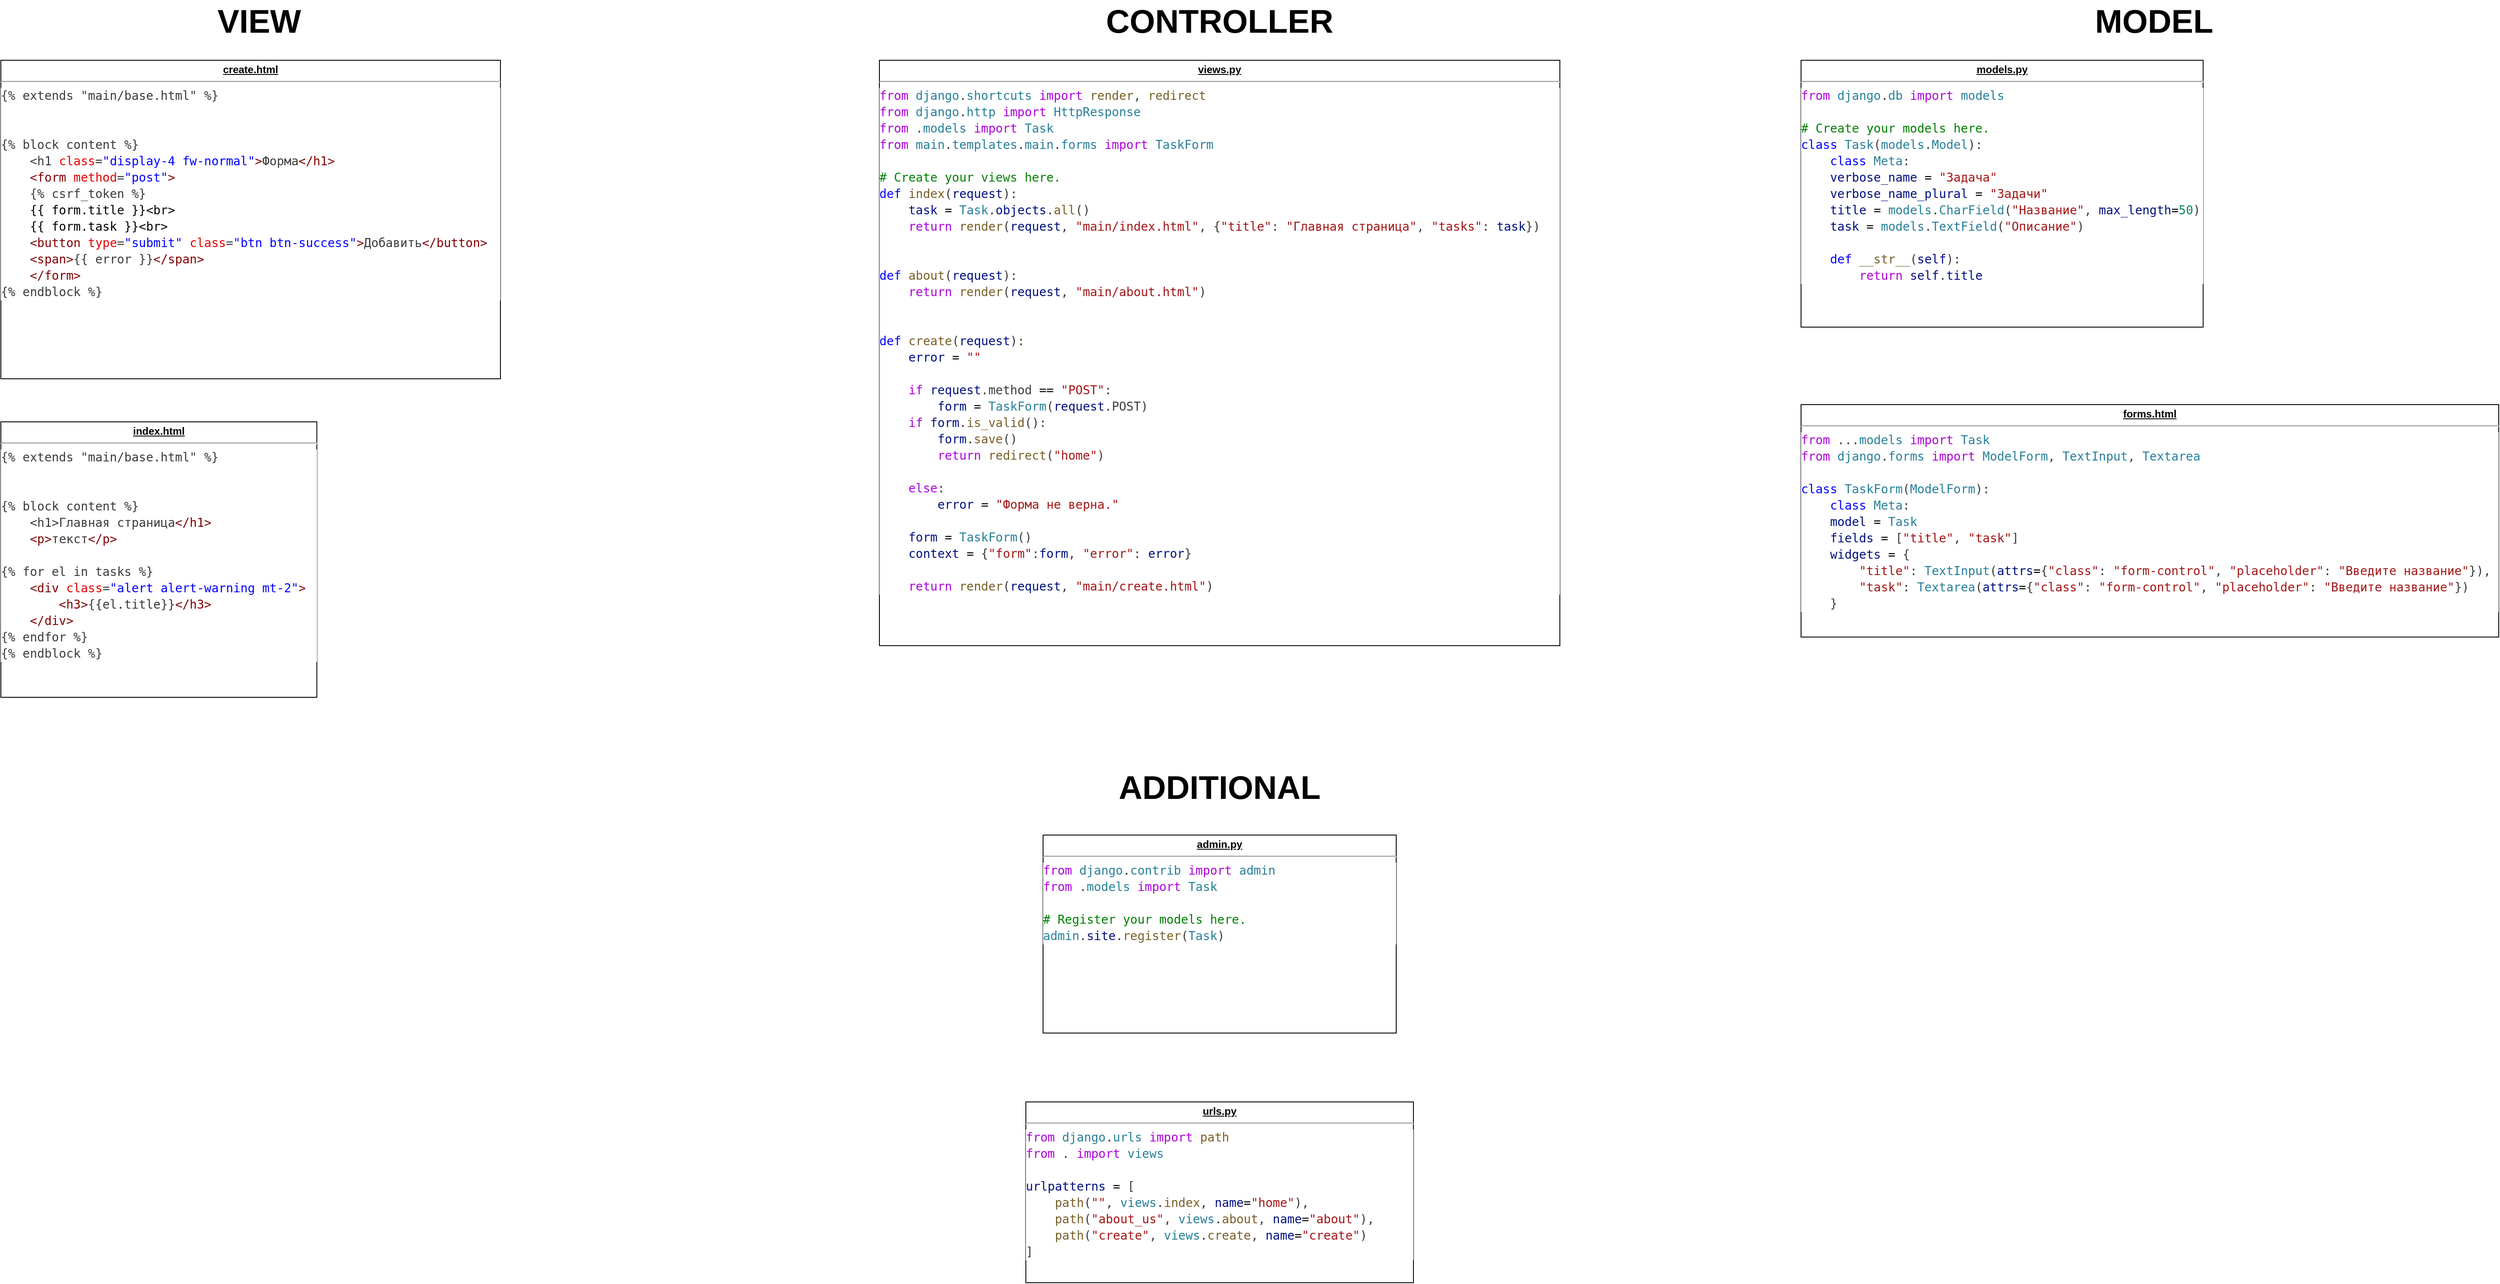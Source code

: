 <mxfile version="21.5.0" type="github">
  <diagram name="Page-1" id="e56a1550-8fbb-45ad-956c-1786394a9013">
    <mxGraphModel dx="3248" dy="1602" grid="1" gridSize="10" guides="1" tooltips="1" connect="1" arrows="1" fold="1" page="1" pageScale="1" pageWidth="1100" pageHeight="850" background="none" math="0" shadow="0">
      <root>
        <mxCell id="0" />
        <mxCell id="1" parent="0" />
        <mxCell id="yi79t5vUQcOIQiDHJ_99-1" value="&lt;p style=&quot;margin:0px;margin-top:4px;text-align:center;text-decoration:underline;&quot;&gt;&lt;b&gt;urls.py&lt;/b&gt;&lt;/p&gt;&lt;hr&gt;&lt;div style=&quot;background-color: rgb(255, 255, 255); font-family: &amp;quot;Droid Sans Mono&amp;quot;, &amp;quot;monospace&amp;quot;, monospace; font-size: 14px; line-height: 19px;&quot;&gt;&lt;div style=&quot;&quot;&gt;&lt;font color=&quot;#af00db&quot;&gt;from&lt;/font&gt; &lt;span style=&quot;color: rgb(38, 127, 153);&quot;&gt;django&lt;/span&gt;&lt;font color=&quot;#3b3b3b&quot;&gt;.&lt;/font&gt;&lt;span style=&quot;color: rgb(38, 127, 153);&quot;&gt;urls&lt;/span&gt; &lt;span style=&quot;color: rgb(175, 0, 219);&quot;&gt;import&lt;/span&gt; &lt;span style=&quot;color: rgb(121, 94, 38);&quot;&gt;path&lt;/span&gt;&lt;/div&gt;&lt;div style=&quot;color: rgb(59, 59, 59);&quot;&gt;&lt;span style=&quot;color: #af00db;&quot;&gt;from&lt;/span&gt; . &lt;span style=&quot;color: #af00db;&quot;&gt;import&lt;/span&gt; &lt;span style=&quot;color: #267f99;&quot;&gt;views&lt;/span&gt;&lt;/div&gt;&lt;br&gt;&lt;div style=&quot;color: rgb(59, 59, 59);&quot;&gt;&lt;span style=&quot;color: #001080;&quot;&gt;urlpatterns&lt;/span&gt; &lt;span style=&quot;color: #000000;&quot;&gt;=&lt;/span&gt; [&lt;/div&gt;&lt;div style=&quot;color: rgb(59, 59, 59);&quot;&gt;    &lt;span style=&quot;color: #795e26;&quot;&gt;&amp;nbsp; &amp;nbsp; path&lt;/span&gt;(&lt;span style=&quot;color: #a31515;&quot;&gt;&quot;&quot;&lt;/span&gt;, &lt;span style=&quot;color: #267f99;&quot;&gt;views&lt;/span&gt;.&lt;span style=&quot;color: #795e26;&quot;&gt;index&lt;/span&gt;, &lt;span style=&quot;color: #001080;&quot;&gt;name&lt;/span&gt;&lt;span style=&quot;color: #000000;&quot;&gt;=&lt;/span&gt;&lt;span style=&quot;color: #a31515;&quot;&gt;&quot;home&quot;&lt;/span&gt;),&lt;/div&gt;&lt;div style=&quot;color: rgb(59, 59, 59);&quot;&gt;    &amp;nbsp; &amp;nbsp;&lt;span style=&quot;color: rgb(121, 94, 38);&quot;&gt;&amp;nbsp;&lt;/span&gt;&lt;span style=&quot;color: #795e26;&quot;&gt;path&lt;/span&gt;(&lt;span style=&quot;color: #a31515;&quot;&gt;&quot;about_us&quot;&lt;/span&gt;, &lt;span style=&quot;color: #267f99;&quot;&gt;views&lt;/span&gt;.&lt;span style=&quot;color: #795e26;&quot;&gt;about&lt;/span&gt;, &lt;span style=&quot;color: #001080;&quot;&gt;name&lt;/span&gt;&lt;span style=&quot;color: #000000;&quot;&gt;=&lt;/span&gt;&lt;span style=&quot;color: #a31515;&quot;&gt;&quot;about&quot;&lt;/span&gt;),&lt;/div&gt;&lt;div style=&quot;color: rgb(59, 59, 59);&quot;&gt;    &amp;nbsp; &amp;nbsp;&lt;span style=&quot;color: rgb(121, 94, 38);&quot;&gt;&amp;nbsp;&lt;/span&gt;&lt;span style=&quot;color: #795e26;&quot;&gt;path&lt;/span&gt;(&lt;span style=&quot;color: #a31515;&quot;&gt;&quot;create&quot;&lt;/span&gt;, &lt;span style=&quot;color: #267f99;&quot;&gt;views&lt;/span&gt;.&lt;span style=&quot;color: #795e26;&quot;&gt;create&lt;/span&gt;, &lt;span style=&quot;color: #001080;&quot;&gt;name&lt;/span&gt;&lt;span style=&quot;color: #000000;&quot;&gt;=&lt;/span&gt;&lt;span style=&quot;color: #a31515;&quot;&gt;&quot;create&quot;&lt;/span&gt;)&lt;/div&gt;&lt;div style=&quot;color: rgb(59, 59, 59);&quot;&gt;]&lt;/div&gt;&lt;/div&gt;" style="verticalAlign=top;align=left;overflow=fill;fontSize=12;fontFamily=Helvetica;html=1;whiteSpace=wrap;" parent="1" vertex="1">
          <mxGeometry x="340" y="1290" width="450" height="210" as="geometry" />
        </mxCell>
        <mxCell id="yi79t5vUQcOIQiDHJ_99-2" value="&lt;p style=&quot;margin:0px;margin-top:4px;text-align:center;text-decoration:underline;&quot;&gt;&lt;b&gt;views.py&lt;/b&gt;&lt;/p&gt;&lt;hr&gt;&lt;div style=&quot;background-color: rgb(255, 255, 255); font-family: &amp;quot;Droid Sans Mono&amp;quot;, &amp;quot;monospace&amp;quot;, monospace; font-size: 14px; line-height: 19px;&quot;&gt;&lt;div style=&quot;&quot;&gt;&lt;font color=&quot;#af00db&quot;&gt;from&lt;/font&gt; &lt;span style=&quot;color: rgb(38, 127, 153);&quot;&gt;django&lt;/span&gt;&lt;font color=&quot;#3b3b3b&quot;&gt;.&lt;/font&gt;&lt;span style=&quot;color: rgb(38, 127, 153);&quot;&gt;shortcuts&lt;/span&gt; &lt;span style=&quot;color: rgb(175, 0, 219);&quot;&gt;import&lt;/span&gt; &lt;span style=&quot;color: rgb(121, 94, 38);&quot;&gt;render&lt;/span&gt;&lt;font color=&quot;#3b3b3b&quot;&gt;, &lt;/font&gt;&lt;span style=&quot;color: rgb(121, 94, 38);&quot;&gt;redirect&lt;/span&gt;&lt;/div&gt;&lt;div style=&quot;color: rgb(59, 59, 59);&quot;&gt;&lt;span style=&quot;color: #af00db;&quot;&gt;from&lt;/span&gt; &lt;span style=&quot;color: #267f99;&quot;&gt;django&lt;/span&gt;.&lt;span style=&quot;color: #267f99;&quot;&gt;http&lt;/span&gt; &lt;span style=&quot;color: #af00db;&quot;&gt;import&lt;/span&gt; &lt;span style=&quot;color: #267f99;&quot;&gt;HttpResponse&lt;/span&gt;&lt;/div&gt;&lt;div style=&quot;color: rgb(59, 59, 59);&quot;&gt;&lt;span style=&quot;color: #af00db;&quot;&gt;from&lt;/span&gt; .&lt;span style=&quot;color: #267f99;&quot;&gt;models&lt;/span&gt; &lt;span style=&quot;color: #af00db;&quot;&gt;import&lt;/span&gt; &lt;span style=&quot;color: #267f99;&quot;&gt;Task&lt;/span&gt;&lt;/div&gt;&lt;div style=&quot;color: rgb(59, 59, 59);&quot;&gt;&lt;span style=&quot;color: #af00db;&quot;&gt;from&lt;/span&gt; &lt;span style=&quot;color: #267f99;&quot;&gt;main&lt;/span&gt;.&lt;span style=&quot;color: #267f99;&quot;&gt;templates&lt;/span&gt;.&lt;span style=&quot;color: #267f99;&quot;&gt;main&lt;/span&gt;.&lt;span style=&quot;color: #267f99;&quot;&gt;forms&lt;/span&gt; &lt;span style=&quot;color: #af00db;&quot;&gt;import&lt;/span&gt; &lt;span style=&quot;color: #267f99;&quot;&gt;TaskForm&lt;/span&gt;&lt;/div&gt;&lt;br&gt;&lt;div style=&quot;color: rgb(59, 59, 59);&quot;&gt;&lt;span style=&quot;color: #008000;&quot;&gt;# Create your views here.&lt;/span&gt;&lt;/div&gt;&lt;div style=&quot;color: rgb(59, 59, 59);&quot;&gt;&lt;span style=&quot;color: #0000ff;&quot;&gt;def&lt;/span&gt; &lt;span style=&quot;color: #795e26;&quot;&gt;index&lt;/span&gt;(&lt;span style=&quot;color: #001080;&quot;&gt;request&lt;/span&gt;):&lt;/div&gt;&lt;div style=&quot;color: rgb(59, 59, 59);&quot;&gt;    &amp;nbsp; &amp;nbsp;&lt;span style=&quot;color: rgb(0, 16, 128);&quot;&gt;&amp;nbsp;&lt;/span&gt;&lt;span style=&quot;color: #001080;&quot;&gt;task&lt;/span&gt; &lt;span style=&quot;color: #000000;&quot;&gt;=&lt;/span&gt; &lt;span style=&quot;color: #267f99;&quot;&gt;Task&lt;/span&gt;.&lt;span style=&quot;color: #001080;&quot;&gt;objects&lt;/span&gt;.&lt;span style=&quot;color: #795e26;&quot;&gt;all&lt;/span&gt;()&lt;/div&gt;&lt;div style=&quot;color: rgb(59, 59, 59);&quot;&gt;    &amp;nbsp; &amp;nbsp;&lt;span style=&quot;color: rgb(0, 16, 128);&quot;&gt;&amp;nbsp;&lt;/span&gt;&lt;span style=&quot;color: #af00db;&quot;&gt;return&lt;/span&gt; &lt;span style=&quot;color: #795e26;&quot;&gt;render&lt;/span&gt;(&lt;span style=&quot;color: #001080;&quot;&gt;request&lt;/span&gt;, &lt;span style=&quot;color: #a31515;&quot;&gt;&quot;main/index.html&quot;&lt;/span&gt;, {&lt;span style=&quot;color: #a31515;&quot;&gt;&quot;title&quot;&lt;/span&gt;: &lt;span style=&quot;color: #a31515;&quot;&gt;&quot;Главная страница&quot;&lt;/span&gt;, &lt;span style=&quot;color: #a31515;&quot;&gt;&quot;tasks&quot;&lt;/span&gt;: &lt;span style=&quot;color: #001080;&quot;&gt;task&lt;/span&gt;})&lt;/div&gt;&lt;br&gt;&lt;br&gt;&lt;div style=&quot;color: rgb(59, 59, 59);&quot;&gt;&lt;span style=&quot;color: #0000ff;&quot;&gt;def&lt;/span&gt; &lt;span style=&quot;color: #795e26;&quot;&gt;about&lt;/span&gt;(&lt;span style=&quot;color: #001080;&quot;&gt;request&lt;/span&gt;):&lt;/div&gt;&lt;div style=&quot;color: rgb(59, 59, 59);&quot;&gt;    &amp;nbsp; &amp;nbsp;&lt;span style=&quot;color: rgb(0, 16, 128);&quot;&gt;&amp;nbsp;&lt;/span&gt;&lt;span style=&quot;color: #af00db;&quot;&gt;return&lt;/span&gt; &lt;span style=&quot;color: #795e26;&quot;&gt;render&lt;/span&gt;(&lt;span style=&quot;color: #001080;&quot;&gt;request&lt;/span&gt;, &lt;span style=&quot;color: #a31515;&quot;&gt;&quot;main/about.html&quot;&lt;/span&gt;)&lt;/div&gt;&lt;br&gt;&lt;br&gt;&lt;div style=&quot;color: rgb(59, 59, 59);&quot;&gt;&lt;span style=&quot;color: #0000ff;&quot;&gt;def&lt;/span&gt; &lt;span style=&quot;color: #795e26;&quot;&gt;create&lt;/span&gt;(&lt;span style=&quot;color: #001080;&quot;&gt;request&lt;/span&gt;):&lt;/div&gt;&lt;div style=&quot;color: rgb(59, 59, 59);&quot;&gt;    &amp;nbsp; &amp;nbsp;&lt;span style=&quot;color: rgb(0, 16, 128);&quot;&gt;&amp;nbsp;&lt;/span&gt;&lt;span style=&quot;color: #001080;&quot;&gt;error&lt;/span&gt; &lt;span style=&quot;color: #000000;&quot;&gt;=&lt;/span&gt; &lt;span style=&quot;color: #a31515;&quot;&gt;&quot;&quot;&lt;/span&gt;&lt;/div&gt;&lt;br&gt;&lt;div style=&quot;color: rgb(59, 59, 59);&quot;&gt;    &amp;nbsp; &amp;nbsp;&lt;span style=&quot;color: rgb(0, 16, 128);&quot;&gt;&amp;nbsp;&lt;/span&gt;&lt;span style=&quot;color: #af00db;&quot;&gt;if&lt;/span&gt; &lt;span style=&quot;color: #001080;&quot;&gt;request&lt;/span&gt;.method &lt;span style=&quot;color: #000000;&quot;&gt;==&lt;/span&gt; &lt;span style=&quot;color: #a31515;&quot;&gt;&quot;POST&quot;&lt;/span&gt;:&lt;/div&gt;&lt;div style=&quot;color: rgb(59, 59, 59);&quot;&gt;        &amp;nbsp; &amp;nbsp;&lt;span style=&quot;color: rgb(0, 16, 128);&quot;&gt;&amp;nbsp;&lt;/span&gt;&amp;nbsp; &amp;nbsp;&lt;span style=&quot;color: rgb(0, 16, 128);&quot;&gt;&amp;nbsp;&lt;/span&gt;&lt;span style=&quot;color: rgb(0, 16, 128);&quot;&gt;form&lt;/span&gt; &lt;span style=&quot;color: rgb(0, 0, 0);&quot;&gt;=&lt;/span&gt; &lt;span style=&quot;color: rgb(38, 127, 153);&quot;&gt;TaskForm&lt;/span&gt;(&lt;span style=&quot;color: rgb(0, 16, 128);&quot;&gt;request&lt;/span&gt;.POST)&lt;/div&gt;&lt;div style=&quot;color: rgb(59, 59, 59);&quot;&gt;        &amp;nbsp; &amp;nbsp;&lt;span style=&quot;color: rgb(0, 16, 128);&quot;&gt;&amp;nbsp;&lt;/span&gt;&lt;span style=&quot;color: #af00db;&quot;&gt;if&lt;/span&gt; &lt;span style=&quot;color: #001080;&quot;&gt;form&lt;/span&gt;.&lt;span style=&quot;color: #795e26;&quot;&gt;is_valid&lt;/span&gt;(): &lt;/div&gt;&lt;div style=&quot;color: rgb(59, 59, 59);&quot;&gt;            &amp;nbsp; &amp;nbsp;&lt;span style=&quot;color: rgb(0, 16, 128);&quot;&gt;&amp;nbsp;&lt;/span&gt;&amp;nbsp; &amp;nbsp;&lt;span style=&quot;color: rgb(0, 16, 128);&quot;&gt;&amp;nbsp;&lt;/span&gt;&lt;span style=&quot;color: rgb(0, 16, 128);&quot;&gt;form&lt;/span&gt;.&lt;span style=&quot;color: rgb(121, 94, 38);&quot;&gt;save&lt;/span&gt;()&lt;/div&gt;&lt;div style=&quot;color: rgb(59, 59, 59);&quot;&gt;            &amp;nbsp; &amp;nbsp;&lt;span style=&quot;color: rgb(0, 16, 128);&quot;&gt;&amp;nbsp; &amp;nbsp; &amp;nbsp;&lt;/span&gt;&lt;span style=&quot;color: #af00db;&quot;&gt;return&lt;/span&gt; &lt;span style=&quot;color: #795e26;&quot;&gt;redirect&lt;/span&gt;(&lt;span style=&quot;color: #a31515;&quot;&gt;&quot;home&quot;&lt;/span&gt;)&lt;/div&gt;&lt;br&gt;&lt;div style=&quot;color: rgb(59, 59, 59);&quot;&gt;    &amp;nbsp; &amp;nbsp;&lt;span style=&quot;color: rgb(0, 16, 128);&quot;&gt;&amp;nbsp;&lt;/span&gt;&lt;span style=&quot;color: #af00db;&quot;&gt;else&lt;/span&gt;:&lt;/div&gt;&lt;div style=&quot;color: rgb(59, 59, 59);&quot;&gt;        &amp;nbsp; &amp;nbsp;&lt;span style=&quot;color: rgb(0, 16, 128);&quot;&gt;&amp;nbsp;&lt;/span&gt;&amp;nbsp; &amp;nbsp;&lt;span style=&quot;color: rgb(0, 16, 128);&quot;&gt;&amp;nbsp;&lt;/span&gt;&lt;span style=&quot;color: rgb(0, 16, 128);&quot;&gt;error&lt;/span&gt; &lt;span style=&quot;color: rgb(0, 0, 0);&quot;&gt;=&lt;/span&gt; &lt;span style=&quot;color: rgb(163, 21, 21);&quot;&gt;&quot;Форма не верна.&quot;&lt;/span&gt;&lt;/div&gt;&lt;br&gt;&lt;div style=&quot;color: rgb(59, 59, 59);&quot;&gt;    &amp;nbsp; &amp;nbsp;&lt;span style=&quot;color: rgb(0, 16, 128);&quot;&gt;&amp;nbsp;&lt;/span&gt;&lt;span style=&quot;color: #001080;&quot;&gt;form&lt;/span&gt; &lt;span style=&quot;color: #000000;&quot;&gt;=&lt;/span&gt; &lt;span style=&quot;color: #267f99;&quot;&gt;TaskForm&lt;/span&gt;()&lt;/div&gt;&lt;div style=&quot;color: rgb(59, 59, 59);&quot;&gt;    &amp;nbsp; &amp;nbsp;&lt;span style=&quot;color: rgb(0, 16, 128);&quot;&gt;&amp;nbsp;&lt;/span&gt;&lt;span style=&quot;color: #001080;&quot;&gt;context&lt;/span&gt; &lt;span style=&quot;color: #000000;&quot;&gt;=&lt;/span&gt; {&lt;span style=&quot;color: #a31515;&quot;&gt;&quot;form&quot;&lt;/span&gt;:&lt;span style=&quot;color: #001080;&quot;&gt;form&lt;/span&gt;, &lt;span style=&quot;color: #a31515;&quot;&gt;&quot;error&quot;&lt;/span&gt;:  &lt;span style=&quot;color: #001080;&quot;&gt;error&lt;/span&gt;}&lt;/div&gt;&lt;br&gt;&lt;div style=&quot;color: rgb(59, 59, 59);&quot;&gt;    &amp;nbsp; &amp;nbsp;&lt;span style=&quot;color: rgb(0, 16, 128);&quot;&gt;&amp;nbsp;&lt;/span&gt;&lt;span style=&quot;color: #af00db;&quot;&gt;return&lt;/span&gt; &lt;span style=&quot;color: #795e26;&quot;&gt;render&lt;/span&gt;(&lt;span style=&quot;color: #001080;&quot;&gt;request&lt;/span&gt;, &lt;span style=&quot;color: #a31515;&quot;&gt;&quot;main/create.html&quot;&lt;/span&gt;)&lt;/div&gt;&lt;/div&gt;&lt;p style=&quot;margin:0px;margin-left:8px;&quot;&gt;&lt;br&gt;&lt;/p&gt;&lt;p style=&quot;margin:0px;margin-left:8px;&quot;&gt;&lt;br&gt;&lt;/p&gt;&lt;p style=&quot;margin:0px;margin-left:8px;&quot;&gt;&lt;br&gt;&lt;/p&gt;" style="verticalAlign=top;align=left;overflow=fill;fontSize=12;fontFamily=Helvetica;html=1;whiteSpace=wrap;" parent="1" vertex="1">
          <mxGeometry x="170" y="80" width="790" height="680" as="geometry" />
        </mxCell>
        <mxCell id="yi79t5vUQcOIQiDHJ_99-10" value="&lt;p style=&quot;margin:0px;margin-top:4px;text-align:center;text-decoration:underline;&quot;&gt;&lt;b&gt;index.html&lt;/b&gt;&lt;/p&gt;&lt;hr&gt;&lt;div style=&quot;color: rgb(59, 59, 59); background-color: rgb(255, 255, 255); font-family: &amp;quot;Droid Sans Mono&amp;quot;, &amp;quot;monospace&amp;quot;, monospace; font-size: 14px; line-height: 19px;&quot;&gt;&lt;div&gt;{% extends &quot;main/base.html&quot; %}&lt;/div&gt;&lt;br&gt;&lt;br&gt;&lt;div&gt;{% block content %}&lt;/div&gt;&lt;div&gt;&amp;nbsp; &amp;nbsp; &amp;lt;h1&amp;gt;Главная страница&lt;span style=&quot;color: #800000;&quot;&gt;&amp;lt;/h1&amp;gt;&lt;/span&gt;&lt;/div&gt;&lt;div&gt;    &lt;span style=&quot;color: #800000;&quot;&gt;&amp;nbsp; &amp;nbsp; &amp;lt;p&amp;gt;&lt;/span&gt;текст&lt;span style=&quot;color: #800000;&quot;&gt;&amp;lt;/p&amp;gt;&lt;/span&gt;&lt;/div&gt;&lt;br&gt;&lt;div&gt;    {% for el in tasks %}&lt;/div&gt;&lt;div&gt;        &lt;span style=&quot;color: #800000;&quot;&gt;&amp;nbsp; &amp;nbsp; &amp;lt;div&lt;/span&gt; &lt;span style=&quot;color: #e50000;&quot;&gt;class&lt;/span&gt;=&lt;span style=&quot;color: #0000ff;&quot;&gt;&quot;alert alert-warning mt-2&quot;&lt;/span&gt;&lt;span style=&quot;color: #800000;&quot;&gt;&amp;gt;&lt;/span&gt;&lt;/div&gt;&lt;div&gt;            &lt;span style=&quot;color: #800000;&quot;&gt;&amp;nbsp; &amp;nbsp; &amp;nbsp; &amp;nbsp; &amp;lt;h3&amp;gt;&lt;/span&gt;{{el.title}}&lt;span style=&quot;color: #800000;&quot;&gt;&amp;lt;/h3&amp;gt;&lt;/span&gt;&lt;/div&gt;&lt;div&gt;        &lt;span style=&quot;color: #800000;&quot;&gt;&amp;nbsp; &amp;nbsp; &amp;lt;/div&amp;gt;&lt;/span&gt;&lt;/div&gt;&lt;div&gt;    {% endfor %}&lt;/div&gt;&lt;div&gt;{% endblock %}&lt;/div&gt;&lt;/div&gt;" style="verticalAlign=top;align=left;overflow=fill;fontSize=12;fontFamily=Helvetica;html=1;whiteSpace=wrap;" parent="1" vertex="1">
          <mxGeometry x="-850" y="500" width="366.83" height="320" as="geometry" />
        </mxCell>
        <mxCell id="yi79t5vUQcOIQiDHJ_99-11" value="&lt;p style=&quot;margin:0px;margin-top:4px;text-align:center;text-decoration:underline;&quot;&gt;&lt;b&gt;create.html&lt;/b&gt;&lt;/p&gt;&lt;hr&gt;&lt;div style=&quot;background-color: rgb(255, 255, 255); font-family: &amp;quot;Droid Sans Mono&amp;quot;, &amp;quot;monospace&amp;quot;, monospace; font-size: 14px; line-height: 19px;&quot;&gt;&lt;div style=&quot;color: rgb(59, 59, 59);&quot;&gt;{% extends &quot;main/base.html&quot; %}&lt;/div&gt;&lt;br&gt;&lt;br&gt;&lt;div style=&quot;color: rgb(59, 59, 59);&quot;&gt;{% block content %}&lt;/div&gt;&lt;div style=&quot;color: rgb(59, 59, 59);&quot;&gt;&amp;nbsp; &amp;nbsp; &amp;lt;h1 &lt;span style=&quot;color: #e50000;&quot;&gt;class&lt;/span&gt;=&lt;span style=&quot;color: #0000ff;&quot;&gt;&quot;display-4 fw-normal&quot;&lt;/span&gt;&lt;span style=&quot;color: #800000;&quot;&gt;&amp;gt;&lt;/span&gt;Форма&lt;span style=&quot;color: #800000;&quot;&gt;&amp;lt;/h1&amp;gt;&lt;/span&gt;&lt;/div&gt;&lt;div style=&quot;color: rgb(59, 59, 59);&quot;&gt;    &lt;span style=&quot;color: #800000;&quot;&gt;&amp;nbsp; &amp;nbsp; &amp;lt;form&lt;/span&gt; &lt;span style=&quot;color: #e50000;&quot;&gt;method&lt;/span&gt;=&lt;span style=&quot;color: #0000ff;&quot;&gt;&quot;post&quot;&lt;/span&gt;&lt;span style=&quot;color: #800000;&quot;&gt;&amp;gt;&lt;/span&gt;&lt;/div&gt;&lt;div style=&quot;color: rgb(59, 59, 59);&quot;&gt;&amp;nbsp; &amp;nbsp; {% csrf_token %}&lt;/div&gt;&lt;div style=&quot;&quot;&gt;        &lt;span style=&quot;color: rgb(0, 128, 0);&quot;&gt;&amp;nbsp; &amp;nbsp; &lt;/span&gt;{{ form.title }}&amp;lt;br&amp;gt;&lt;/div&gt;&lt;div style=&quot;&quot;&gt;        &amp;nbsp; &amp;nbsp; {{ form.task }}&amp;lt;br&amp;gt;&lt;/div&gt;&lt;div style=&quot;color: rgb(59, 59, 59);&quot;&gt;&lt;span style=&quot;color: rgb(128, 0, 0);&quot;&gt;&amp;nbsp; &amp;nbsp; &amp;lt;button&lt;/span&gt; &lt;span style=&quot;color: rgb(229, 0, 0);&quot;&gt;type&lt;/span&gt;=&lt;span style=&quot;color: rgb(0, 0, 255);&quot;&gt;&quot;submit&quot;&lt;/span&gt; &lt;span style=&quot;color: rgb(229, 0, 0);&quot;&gt;class&lt;/span&gt;=&lt;span style=&quot;color: rgb(0, 0, 255);&quot;&gt;&quot;btn btn-success&quot;&lt;/span&gt;&lt;span style=&quot;color: rgb(128, 0, 0);&quot;&gt;&amp;gt;&lt;/span&gt;Добавить&lt;span style=&quot;color: rgb(128, 0, 0);&quot;&gt;&amp;lt;/button&amp;gt;&lt;/span&gt;&lt;br&gt;&lt;/div&gt;&lt;div style=&quot;color: rgb(59, 59, 59);&quot;&gt;        &lt;span style=&quot;color: #800000;&quot;&gt;&amp;nbsp; &amp;nbsp; &amp;lt;span&amp;gt;&lt;/span&gt;{{ error }}&lt;span style=&quot;color: #800000;&quot;&gt;&amp;lt;/span&amp;gt;&lt;/span&gt;&lt;/div&gt;&lt;div style=&quot;color: rgb(59, 59, 59);&quot;&gt;    &lt;span style=&quot;color: #800000;&quot;&gt;&amp;nbsp; &amp;nbsp; &amp;lt;/form&amp;gt;&lt;/span&gt;&lt;/div&gt;&lt;div style=&quot;color: rgb(59, 59, 59);&quot;&gt;{% endblock %}&lt;/div&gt;&lt;/div&gt;" style="verticalAlign=top;align=left;overflow=fill;fontSize=12;fontFamily=Helvetica;html=1;whiteSpace=wrap;" parent="1" vertex="1">
          <mxGeometry x="-850" y="80" width="580" height="370" as="geometry" />
        </mxCell>
        <mxCell id="yi79t5vUQcOIQiDHJ_99-30" value="&lt;p style=&quot;margin:0px;margin-top:4px;text-align:center;text-decoration:underline;&quot;&gt;&lt;b&gt;models.py&lt;/b&gt;&lt;/p&gt;&lt;hr&gt;&lt;div style=&quot;background-color: rgb(255, 255, 255); font-family: &amp;quot;Droid Sans Mono&amp;quot;, &amp;quot;monospace&amp;quot;, monospace; font-size: 14px; line-height: 19px;&quot;&gt;&lt;div style=&quot;&quot;&gt;&lt;font color=&quot;#af00db&quot;&gt;from&lt;/font&gt; &lt;span style=&quot;color: rgb(38, 127, 153);&quot;&gt;django&lt;/span&gt;&lt;font color=&quot;#3b3b3b&quot;&gt;.&lt;/font&gt;&lt;span style=&quot;color: rgb(38, 127, 153);&quot;&gt;db&lt;/span&gt; &lt;span style=&quot;color: rgb(175, 0, 219);&quot;&gt;import&lt;/span&gt; &lt;span style=&quot;color: rgb(38, 127, 153);&quot;&gt;models&lt;/span&gt;&lt;/div&gt;&lt;br&gt;&lt;div style=&quot;color: rgb(59, 59, 59);&quot;&gt;&lt;span style=&quot;color: #008000;&quot;&gt;# Create your models here.&lt;/span&gt;&lt;/div&gt;&lt;div style=&quot;color: rgb(59, 59, 59);&quot;&gt;&lt;span style=&quot;color: #0000ff;&quot;&gt;class&lt;/span&gt; &lt;span style=&quot;color: #267f99;&quot;&gt;Task&lt;/span&gt;(&lt;span style=&quot;color: #267f99;&quot;&gt;models&lt;/span&gt;.&lt;span style=&quot;color: #267f99;&quot;&gt;Model&lt;/span&gt;):&lt;/div&gt;&lt;div style=&quot;color: rgb(59, 59, 59);&quot;&gt;    &lt;span style=&quot;color: #0000ff;&quot;&gt;&amp;nbsp; &amp;nbsp; class&lt;/span&gt; &lt;span style=&quot;color: #267f99;&quot;&gt;Meta&lt;/span&gt;:&lt;/div&gt;&lt;div style=&quot;color: rgb(59, 59, 59);&quot;&gt;        &amp;nbsp; &amp;nbsp;&lt;span style=&quot;color: rgb(0, 0, 255);&quot;&gt;&amp;nbsp;&lt;/span&gt;&lt;span style=&quot;color: #001080;&quot;&gt;verbose_name&lt;/span&gt; &lt;span style=&quot;color: #000000;&quot;&gt;=&lt;/span&gt; &lt;span style=&quot;color: #a31515;&quot;&gt;&quot;Задача&quot;&lt;/span&gt;&lt;/div&gt;&lt;div style=&quot;color: rgb(59, 59, 59);&quot;&gt;        &amp;nbsp; &amp;nbsp;&lt;span style=&quot;color: rgb(0, 0, 255);&quot;&gt;&amp;nbsp;&lt;/span&gt;&lt;span style=&quot;color: #001080;&quot;&gt;verbose_name_plural&lt;/span&gt; &lt;span style=&quot;color: #000000;&quot;&gt;=&lt;/span&gt; &lt;span style=&quot;color: #a31515;&quot;&gt;&quot;Задачи&quot;&lt;/span&gt;&lt;/div&gt;&lt;div style=&quot;color: rgb(59, 59, 59);&quot;&gt;    &lt;/div&gt;&lt;div style=&quot;color: rgb(59, 59, 59);&quot;&gt;    &amp;nbsp; &amp;nbsp;&lt;span style=&quot;color: rgb(0, 0, 255);&quot;&gt;&amp;nbsp;&lt;/span&gt;&lt;span style=&quot;color: #001080;&quot;&gt;title&lt;/span&gt; &lt;span style=&quot;color: #000000;&quot;&gt;=&lt;/span&gt; &lt;span style=&quot;color: #267f99;&quot;&gt;models&lt;/span&gt;.&lt;span style=&quot;color: #267f99;&quot;&gt;CharField&lt;/span&gt;(&lt;span style=&quot;color: #a31515;&quot;&gt;&quot;Название&quot;&lt;/span&gt;, &lt;span style=&quot;color: #001080;&quot;&gt;max_length&lt;/span&gt;&lt;span style=&quot;color: #000000;&quot;&gt;=&lt;/span&gt;&lt;span style=&quot;color: #098658;&quot;&gt;50&lt;/span&gt;)&lt;/div&gt;&lt;div style=&quot;color: rgb(59, 59, 59);&quot;&gt;    &amp;nbsp; &amp;nbsp;&lt;span style=&quot;color: rgb(0, 0, 255);&quot;&gt;&amp;nbsp;&lt;/span&gt;&lt;span style=&quot;color: #001080;&quot;&gt;task&lt;/span&gt; &lt;span style=&quot;color: #000000;&quot;&gt;=&lt;/span&gt; &lt;span style=&quot;color: #267f99;&quot;&gt;models&lt;/span&gt;.&lt;span style=&quot;color: #267f99;&quot;&gt;TextField&lt;/span&gt;(&lt;span style=&quot;color: #a31515;&quot;&gt;&quot;Описание&quot;&lt;/span&gt;)&lt;/div&gt;&lt;br&gt;&lt;div style=&quot;color: rgb(59, 59, 59);&quot;&gt;    &lt;span style=&quot;color: #0000ff;&quot;&gt;&amp;nbsp; &amp;nbsp; def&lt;/span&gt; &lt;span style=&quot;color: #795e26;&quot;&gt;__str__&lt;/span&gt;(&lt;span style=&quot;color: #001080;&quot;&gt;self&lt;/span&gt;):&lt;/div&gt;&lt;div style=&quot;color: rgb(59, 59, 59);&quot;&gt;        &amp;nbsp; &amp;nbsp;&lt;span style=&quot;color: rgb(0, 0, 255);&quot;&gt;&amp;nbsp; &amp;nbsp; &amp;nbsp;&lt;/span&gt;&lt;span style=&quot;color: #af00db;&quot;&gt;return&lt;/span&gt; &lt;span style=&quot;color: #001080;&quot;&gt;self&lt;/span&gt;.&lt;span style=&quot;color: #001080;&quot;&gt;title&lt;/span&gt;&lt;/div&gt;&lt;/div&gt;" style="verticalAlign=top;align=left;overflow=fill;fontSize=12;fontFamily=Helvetica;html=1;whiteSpace=wrap;" parent="1" vertex="1">
          <mxGeometry x="1240" y="80" width="466.83" height="310" as="geometry" />
        </mxCell>
        <mxCell id="yi79t5vUQcOIQiDHJ_99-31" value="&lt;p style=&quot;margin:0px;margin-top:4px;text-align:center;text-decoration:underline;&quot;&gt;&lt;b&gt;admin.py&lt;/b&gt;&lt;/p&gt;&lt;hr&gt;&lt;div style=&quot;background-color: rgb(255, 255, 255); font-family: &amp;quot;Droid Sans Mono&amp;quot;, &amp;quot;monospace&amp;quot;, monospace; font-size: 14px; line-height: 19px;&quot;&gt;&lt;div style=&quot;&quot;&gt;&lt;font color=&quot;#af00db&quot;&gt;from&lt;/font&gt; &lt;span style=&quot;color: rgb(38, 127, 153);&quot;&gt;django&lt;/span&gt;&lt;font color=&quot;#3b3b3b&quot;&gt;.&lt;/font&gt;&lt;span style=&quot;color: rgb(38, 127, 153);&quot;&gt;contrib&lt;/span&gt; &lt;span style=&quot;color: rgb(175, 0, 219);&quot;&gt;import&lt;/span&gt; &lt;span style=&quot;color: rgb(38, 127, 153);&quot;&gt;admin&lt;/span&gt;&lt;/div&gt;&lt;div style=&quot;color: rgb(59, 59, 59);&quot;&gt;&lt;span style=&quot;color: #af00db;&quot;&gt;from&lt;/span&gt; .&lt;span style=&quot;color: #267f99;&quot;&gt;models&lt;/span&gt; &lt;span style=&quot;color: #af00db;&quot;&gt;import&lt;/span&gt; &lt;span style=&quot;color: #267f99;&quot;&gt;Task&lt;/span&gt;&lt;/div&gt;&lt;br&gt;&lt;div style=&quot;color: rgb(59, 59, 59);&quot;&gt;&lt;span style=&quot;color: #008000;&quot;&gt;# Register your models here.&lt;/span&gt;&lt;/div&gt;&lt;div style=&quot;color: rgb(59, 59, 59);&quot;&gt;&lt;span style=&quot;color: #267f99;&quot;&gt;admin&lt;/span&gt;.&lt;span style=&quot;color: #001080;&quot;&gt;site&lt;/span&gt;.&lt;span style=&quot;color: #795e26;&quot;&gt;register&lt;/span&gt;(&lt;span style=&quot;color: #267f99;&quot;&gt;Task&lt;/span&gt;)&lt;/div&gt;&lt;/div&gt;" style="verticalAlign=top;align=left;overflow=fill;fontSize=12;fontFamily=Helvetica;html=1;whiteSpace=wrap;" parent="1" vertex="1">
          <mxGeometry x="360" y="980" width="410" height="230" as="geometry" />
        </mxCell>
        <mxCell id="twKU28QJjfa9Xpo9LUrA-1" value="&lt;p style=&quot;margin:0px;margin-top:4px;text-align:center;text-decoration:underline;&quot;&gt;&lt;b&gt;forms.html&lt;/b&gt;&lt;/p&gt;&lt;hr&gt;&lt;div style=&quot;background-color: rgb(255, 255, 255); font-family: &amp;quot;Droid Sans Mono&amp;quot;, &amp;quot;monospace&amp;quot;, monospace; font-size: 14px; line-height: 19px;&quot;&gt;&lt;div style=&quot;&quot;&gt;&lt;font color=&quot;#af00db&quot;&gt;from&lt;/font&gt;&lt;font color=&quot;#3b3b3b&quot;&gt; ...&lt;/font&gt;&lt;span style=&quot;color: rgb(38, 127, 153);&quot;&gt;models&lt;/span&gt; &lt;span style=&quot;color: rgb(175, 0, 219);&quot;&gt;import&lt;/span&gt; &lt;span style=&quot;color: rgb(38, 127, 153);&quot;&gt;Task&lt;/span&gt;&lt;/div&gt;&lt;div style=&quot;color: rgb(59, 59, 59);&quot;&gt;&lt;span style=&quot;color: #af00db;&quot;&gt;from&lt;/span&gt; &lt;span style=&quot;color: #267f99;&quot;&gt;django&lt;/span&gt;.&lt;span style=&quot;color: #267f99;&quot;&gt;forms&lt;/span&gt; &lt;span style=&quot;color: #af00db;&quot;&gt;import&lt;/span&gt; &lt;span style=&quot;color: #267f99;&quot;&gt;ModelForm&lt;/span&gt;, &lt;span style=&quot;color: #267f99;&quot;&gt;TextInput&lt;/span&gt;, &lt;span style=&quot;color: #267f99;&quot;&gt;Textarea&lt;/span&gt;&lt;/div&gt;&lt;br&gt;&lt;div style=&quot;color: rgb(59, 59, 59);&quot;&gt;&lt;span style=&quot;color: #0000ff;&quot;&gt;class&lt;/span&gt; &lt;span style=&quot;color: #267f99;&quot;&gt;TaskForm&lt;/span&gt;(&lt;span style=&quot;color: #267f99;&quot;&gt;ModelForm&lt;/span&gt;):&lt;/div&gt;&lt;div style=&quot;color: rgb(59, 59, 59);&quot;&gt;    &lt;span style=&quot;color: #0000ff;&quot;&gt;&amp;nbsp; &amp;nbsp; class&lt;/span&gt; &lt;span style=&quot;color: #267f99;&quot;&gt;Meta&lt;/span&gt;:&lt;/div&gt;&lt;div style=&quot;color: rgb(59, 59, 59);&quot;&gt;        &lt;span style=&quot;color: #001080;&quot;&gt;&amp;nbsp; &amp;nbsp; model&lt;/span&gt; &lt;span style=&quot;color: #000000;&quot;&gt;=&lt;/span&gt; &lt;span style=&quot;color: #267f99;&quot;&gt;Task&lt;/span&gt;&lt;/div&gt;&lt;div style=&quot;color: rgb(59, 59, 59);&quot;&gt;        &lt;span style=&quot;color: #001080;&quot;&gt;&amp;nbsp; &amp;nbsp; fields&lt;/span&gt; &lt;span style=&quot;color: #000000;&quot;&gt;=&lt;/span&gt; [&lt;span style=&quot;color: #a31515;&quot;&gt;&quot;title&quot;&lt;/span&gt;, &lt;span style=&quot;color: #a31515;&quot;&gt;&quot;task&quot;&lt;/span&gt;]&lt;/div&gt;&lt;div style=&quot;color: rgb(59, 59, 59);&quot;&gt;        &lt;span style=&quot;color: #001080;&quot;&gt;&amp;nbsp; &amp;nbsp; widgets&lt;/span&gt; &lt;span style=&quot;color: #000000;&quot;&gt;=&lt;/span&gt; {&lt;/div&gt;&lt;div style=&quot;color: rgb(59, 59, 59);&quot;&gt;            &lt;span style=&quot;color: #a31515;&quot;&gt;&amp;nbsp; &amp;nbsp; &amp;nbsp; &amp;nbsp; &quot;title&quot;&lt;/span&gt;: &lt;span style=&quot;color: #267f99;&quot;&gt;TextInput&lt;/span&gt;(&lt;span style=&quot;color: #001080;&quot;&gt;attrs&lt;/span&gt;&lt;span style=&quot;color: #000000;&quot;&gt;=&lt;/span&gt;{&lt;span style=&quot;color: #a31515;&quot;&gt;&quot;class&quot;&lt;/span&gt;: &lt;span style=&quot;color: #a31515;&quot;&gt;&quot;form-control&quot;&lt;/span&gt;, &lt;span style=&quot;color: #a31515;&quot;&gt;&quot;placeholder&quot;&lt;/span&gt;: &lt;span style=&quot;color: #a31515;&quot;&gt;&quot;Введите название&quot;&lt;/span&gt;}),&amp;nbsp; &amp;nbsp; &amp;nbsp; &amp;nbsp; &amp;nbsp;&amp;nbsp;&lt;span style=&quot;color: #a31515;&quot;&gt;&quot;task&quot;&lt;/span&gt;: &lt;span style=&quot;color: #267f99;&quot;&gt;Textarea&lt;/span&gt;(&lt;span style=&quot;color: #001080;&quot;&gt;attrs&lt;/span&gt;&lt;span style=&quot;color: #000000;&quot;&gt;=&lt;/span&gt;{&lt;span style=&quot;color: #a31515;&quot;&gt;&quot;class&quot;&lt;/span&gt;: &lt;span style=&quot;color: #a31515;&quot;&gt;&quot;form-control&quot;&lt;/span&gt;, &lt;span style=&quot;color: #a31515;&quot;&gt;&quot;placeholder&quot;&lt;/span&gt;: &lt;span style=&quot;color: #a31515;&quot;&gt;&quot;Введите название&quot;&lt;/span&gt;})&lt;/div&gt;&lt;div style=&quot;color: rgb(59, 59, 59);&quot;&gt;&amp;nbsp; &amp;nbsp; }&lt;/div&gt;&lt;/div&gt;" style="verticalAlign=top;align=left;overflow=fill;fontSize=12;fontFamily=Helvetica;html=1;whiteSpace=wrap;" parent="1" vertex="1">
          <mxGeometry x="1240" y="480" width="810" height="270" as="geometry" />
        </mxCell>
        <mxCell id="twKU28QJjfa9Xpo9LUrA-6" value="&lt;font style=&quot;font-size: 38px;&quot;&gt;&lt;b&gt;VIEW&lt;/b&gt;&lt;/font&gt;" style="text;html=1;strokeColor=none;fillColor=none;align=center;verticalAlign=middle;whiteSpace=wrap;rounded=0;" parent="1" vertex="1">
          <mxGeometry x="-625" y="10" width="150" height="50" as="geometry" />
        </mxCell>
        <mxCell id="twKU28QJjfa9Xpo9LUrA-7" value="&lt;font style=&quot;font-size: 38px;&quot;&gt;&lt;b&gt;CONTROLLER&lt;/b&gt;&lt;/font&gt;" style="text;html=1;strokeColor=none;fillColor=none;align=center;verticalAlign=middle;whiteSpace=wrap;rounded=0;" parent="1" vertex="1">
          <mxGeometry x="410" y="10" width="310" height="50" as="geometry" />
        </mxCell>
        <mxCell id="twKU28QJjfa9Xpo9LUrA-8" value="&lt;font style=&quot;font-size: 38px;&quot;&gt;&lt;b&gt;MODEL&lt;/b&gt;&lt;/font&gt;" style="text;html=1;strokeColor=none;fillColor=none;align=center;verticalAlign=middle;whiteSpace=wrap;rounded=0;" parent="1" vertex="1">
          <mxGeometry x="1575" y="10" width="150" height="50" as="geometry" />
        </mxCell>
        <mxCell id="sJ97gLI06muj2yXm7R78-1" value="&lt;font style=&quot;font-size: 38px;&quot;&gt;&lt;b&gt;ADDITIONAL&lt;/b&gt;&lt;/font&gt;" style="text;html=1;strokeColor=none;fillColor=none;align=center;verticalAlign=middle;whiteSpace=wrap;rounded=0;" vertex="1" parent="1">
          <mxGeometry x="410" y="900" width="310" height="50" as="geometry" />
        </mxCell>
      </root>
    </mxGraphModel>
  </diagram>
</mxfile>
